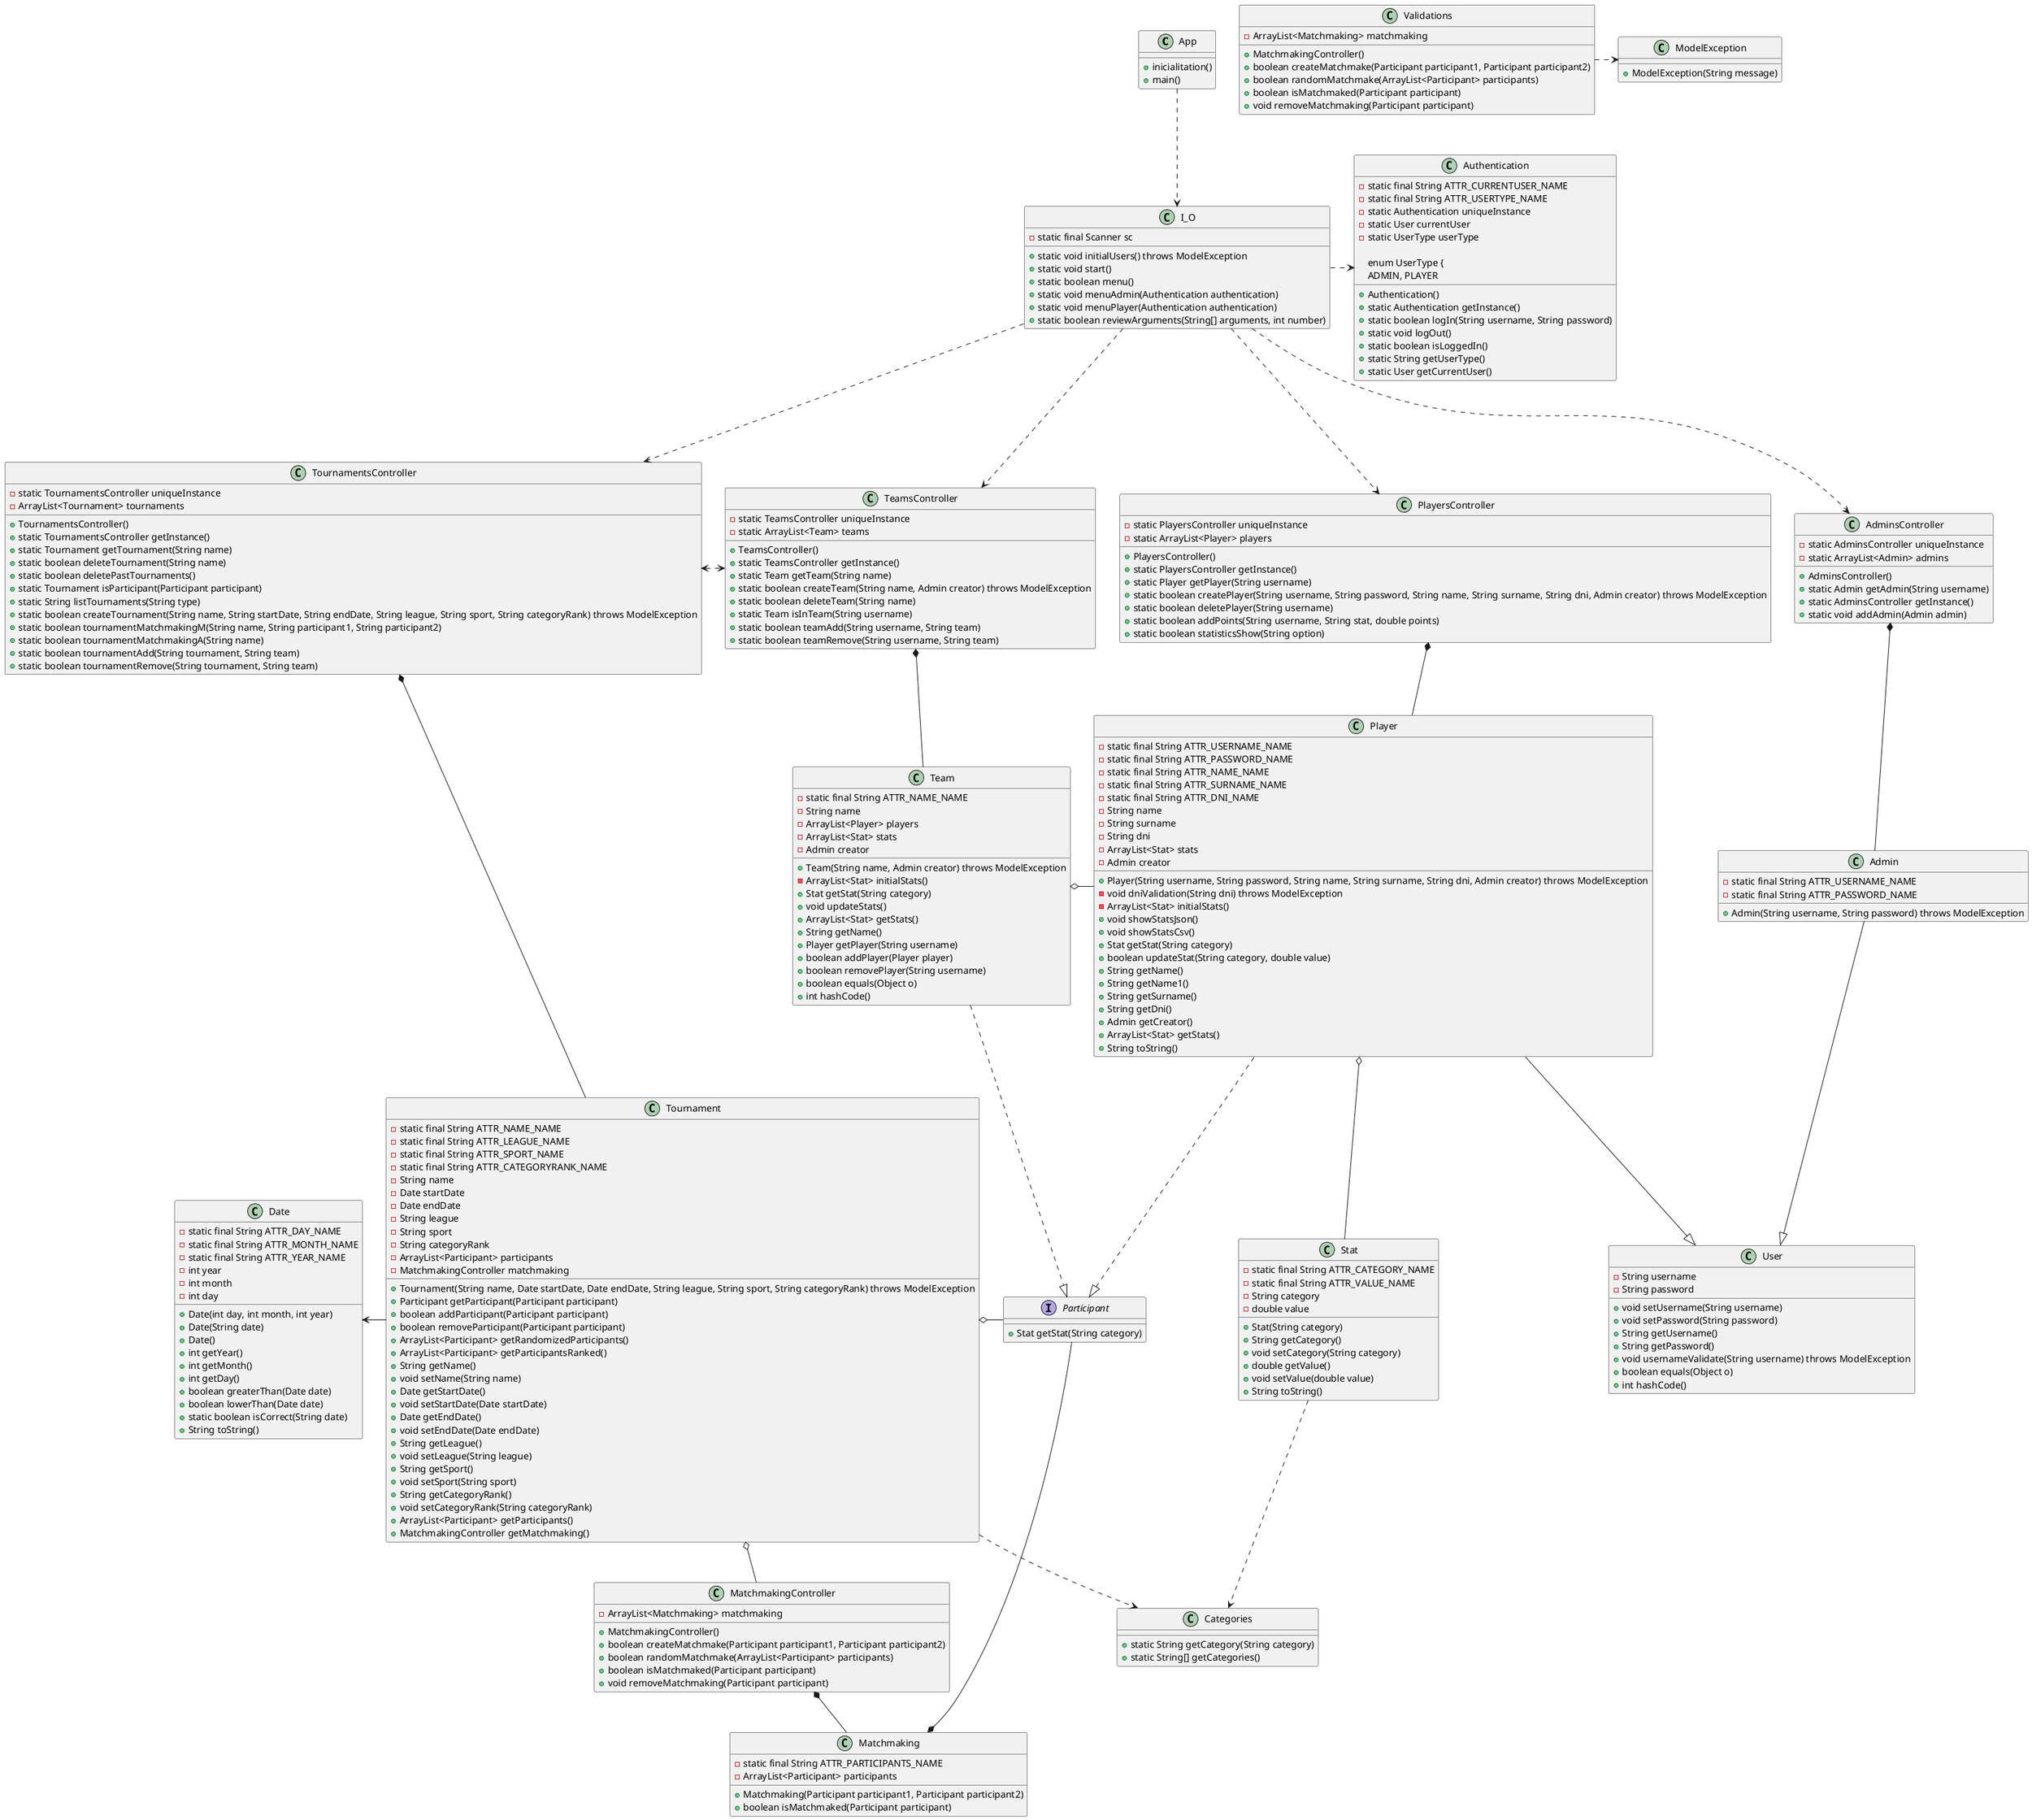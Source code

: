 @startuml

App ..> I_O
I_O ...> TournamentsController
I_O ...> TeamsController
I_O ...> PlayersController
I_O ...> AdminsController
I_O .> Authentication
TournamentsController <.> TeamsController
TournamentsController *-- Tournament
Tournament o-- MatchmakingController
MatchmakingController *-- Matchmaking
AdminsController *-- Admin
PlayersController *-- Player
Player o-- Stat
Stat ..> Categories
TeamsController *-- Team
Team o- Player
Tournament o- Participant
Date <- Tournament
Tournament ..> Categories
Team ..|> Participant
Player ..|> Participant
Player --|> User
Admin --|> User
Participant ---* Matchmaking
Validations .> ModelException


class App{
    +inicialitation()
    +main()
}

class User{
        - String username
    - String password
    + void setUsername(String username)
    + void setPassword(String password)
    + String getUsername()
    + String getPassword()
    + void usernameValidate(String username) throws ModelException
    + boolean equals(Object o)
    + int hashCode()
}

class Player{
        - static final String ATTR_USERNAME_NAME
    - static final String ATTR_PASSWORD_NAME
    - static final String ATTR_NAME_NAME
    - static final String ATTR_SURNAME_NAME
    - static final String ATTR_DNI_NAME
    - String name
    - String surname
    - String dni
    - ArrayList<Stat> stats
    - Admin creator
    + Player(String username, String password, String name, String surname, String dni, Admin creator) throws ModelException
    - void dniValidation(String dni) throws ModelException
    - ArrayList<Stat> initialStats()
    + void showStatsJson()
    + void showStatsCsv()
    + Stat getStat(String category)
    + boolean updateStat(String category, double value)
    + String getName()
    + String getName1()
    + String getSurname()
    + String getDni()
    + Admin getCreator()
    + ArrayList<Stat> getStats()
    + String toString()
}

class Admin{
    - static final String ATTR_USERNAME_NAME
    - static final String ATTR_PASSWORD_NAME
    + Admin(String username, String password) throws ModelException
}

class Categories{
    +static String getCategory(String category)
    + static String[] getCategories()
}

class Stat{
    - static final String ATTR_CATEGORY_NAME
    - static final String ATTR_VALUE_NAME
    - String category
    - double value
    + Stat(String category)
    + String getCategory()
    + void setCategory(String category)
    + double getValue()
    + void setValue(double value)
    + String toString()
}

class Team{
    - static final String ATTR_NAME_NAME
    - String name
    - ArrayList<Player> players
    - ArrayList<Stat> stats
    - Admin creator
    + Team(String name, Admin creator) throws ModelException
    - ArrayList<Stat> initialStats()
    + Stat getStat(String category)
    + void updateStats()
    + ArrayList<Stat> getStats()
    + String getName()
    + Player getPlayer(String username)
    + boolean addPlayer(Player player)
    + boolean removePlayer(String username)
    + boolean equals(Object o)
    + int hashCode()
}

class Matchmaking{
    - static final String ATTR_PARTICIPANTS_NAME
    - ArrayList<Participant> participants
    + Matchmaking(Participant participant1, Participant participant2)
    + boolean isMatchmaked(Participant participant)
}

class Tournament{
    - static final String ATTR_NAME_NAME
    - static final String ATTR_LEAGUE_NAME
    - static final String ATTR_SPORT_NAME
    - static final String ATTR_CATEGORYRANK_NAME
    - String name
    - Date startDate
    - Date endDate
    - String league
    - String sport
    - String categoryRank
    - ArrayList<Participant> participants
    - MatchmakingController matchmaking
    + Tournament(String name, Date startDate, Date endDate, String league, String sport, String categoryRank) throws ModelException
    + Participant getParticipant(Participant participant)
    + boolean addParticipant(Participant participant)
    + boolean removeParticipant(Participant participant)
    + ArrayList<Participant> getRandomizedParticipants()
    + ArrayList<Participant> getParticipantsRanked()
    + String getName()
    + void setName(String name)
    + Date getStartDate()
    + void setStartDate(Date startDate)
    + Date getEndDate()
    + void setEndDate(Date endDate)
    + String getLeague()
    + void setLeague(String league)
    + String getSport()
    + void setSport(String sport)
    + String getCategoryRank()
    + void setCategoryRank(String categoryRank)
    + ArrayList<Participant> getParticipants()
    + MatchmakingController getMatchmaking()
}

class AdminsController{
    - static AdminsController uniqueInstance
    - static ArrayList<Admin> admins
    + AdminsController()
    + static Admin getAdmin(String username)
    + static AdminsController getInstance()
    + static void addAdmin(Admin admin)
}

class PlayersController{
    - static PlayersController uniqueInstance
    - static ArrayList<Player> players
    + PlayersController()
    + static PlayersController getInstance()
    + static Player getPlayer(String username)
    + static boolean createPlayer(String username, String password, String name, String surname, String dni, Admin creator) throws ModelException
    + static boolean deletePlayer(String username)
    + static boolean addPoints(String username, String stat, double points)
    + static boolean statisticsShow(String option)
}

class Authentication{
    - static final String ATTR_CURRENTUSER_NAME
    - static final String ATTR_USERTYPE_NAME
    - static Authentication uniqueInstance
    - static User currentUser
    - static UserType userType
    + Authentication()
    + static Authentication getInstance()
    + static boolean logIn(String username, String password)
    + static void logOut()
    + static boolean isLoggedIn()
    + static String getUserType()
    + static User getCurrentUser()

    enum UserType {
        ADMIN, PLAYER
}

class TournamentsController{
    - static TournamentsController uniqueInstance
    - ArrayList<Tournament> tournaments
    + TournamentsController()
    + static TournamentsController getInstance()
    + static Tournament getTournament(String name)
    + static boolean deleteTournament(String name)
    + static boolean deletePastTournaments()
    + static Tournament isParticipant(Participant participant)
    + static String listTournaments(String type)
    + static boolean createTournament(String name, String startDate, String endDate, String league, String sport, String categoryRank) throws ModelException
    + static boolean tournamentMatchmakingM(String name, String participant1, String participant2)
    + static boolean tournamentMatchmakingA(String name)
    + static boolean tournamentAdd(String tournament, String team)
    + static boolean tournamentRemove(String tournament, String team)
}

class TeamsController{
    - static TeamsController uniqueInstance
    - static ArrayList<Team> teams
    + TeamsController()
    + static TeamsController getInstance()
    + static Team getTeam(String name)
    + static boolean createTeam(String name, Admin creator) throws ModelException
    + static boolean deleteTeam(String name)
    + static Team isInTeam(String username)
    + static boolean teamAdd(String username, String team)
    + static boolean teamRemove(String username, String team)
}

interface Participant{
    + Stat getStat(String category)
}

class ModelException{
    + ModelException(String message)
}

class Date{
    - static final String ATTR_DAY_NAME
    - static final String ATTR_MONTH_NAME
    - static final String ATTR_YEAR_NAME
    - int year
    - int month
    - int day
    + Date(int day, int month, int year)
    + Date(String date)
    + Date()
    + int getYear()
    + int getMonth()
    + int getDay()
    + boolean greaterThan(Date date)
    + boolean lowerThan(Date date)
    + static boolean isCorrect(String date)
    + String toString()
}

class I_O{
    - static final Scanner sc
    + static void initialUsers() throws ModelException
    + static void start()
    + static boolean menu()
    + static void menuAdmin(Authentication authentication)
    + static void menuPlayer(Authentication authentication)
    + static boolean reviewArguments(String[] arguments, int number)
}

class MatchmakingController{
    - ArrayList<Matchmaking> matchmaking
    + MatchmakingController()
    + boolean createMatchmake(Participant participant1, Participant participant2)
    + boolean randomMatchmake(ArrayList<Participant> participants)
    + boolean isMatchmaked(Participant participant)
    + void removeMatchmaking(Participant participant)
}

class Validations{
    - ArrayList<Matchmaking> matchmaking
    + MatchmakingController()
    + boolean createMatchmake(Participant participant1, Participant participant2)
    + boolean randomMatchmake(ArrayList<Participant> participants)
    + boolean isMatchmaked(Participant participant)
    + void removeMatchmaking(Participant participant)
}

@enduml